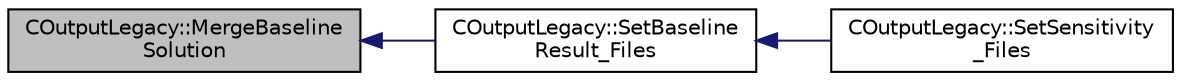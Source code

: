 digraph "COutputLegacy::MergeBaselineSolution"
{
  edge [fontname="Helvetica",fontsize="10",labelfontname="Helvetica",labelfontsize="10"];
  node [fontname="Helvetica",fontsize="10",shape=record];
  rankdir="LR";
  Node378 [label="COutputLegacy::MergeBaseline\lSolution",height=0.2,width=0.4,color="black", fillcolor="grey75", style="filled", fontcolor="black"];
  Node378 -> Node379 [dir="back",color="midnightblue",fontsize="10",style="solid",fontname="Helvetica"];
  Node379 [label="COutputLegacy::SetBaseline\lResult_Files",height=0.2,width=0.4,color="black", fillcolor="white", style="filled",URL="$class_c_output_legacy.html#aa494f988736bb5a657fcaf9b8e0c2e85",tooltip="Writes and organizes the all the output files, except the history one, for serial computations..."];
  Node379 -> Node380 [dir="back",color="midnightblue",fontsize="10",style="solid",fontname="Helvetica"];
  Node380 [label="COutputLegacy::SetSensitivity\l_Files",height=0.2,width=0.4,color="black", fillcolor="white", style="filled",URL="$class_c_output_legacy.html#ab6d1b1d7a16dc1538914c2ca98e2fea7",tooltip="Write the sensitivity (including mesh sensitivity) computed with the discrete adjoint method on the s..."];
}
